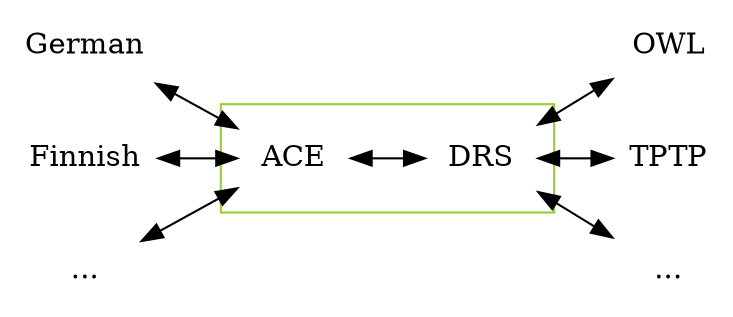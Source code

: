 digraph G {

rankdir = LR;

node [shape = "plaintext"];
edge [arrowsize = 1 color = "black" dir = "both"];

subgraph cluster_0 {
	label = "";
	color = "yellowgreen";

	ACE;
	DRS;
}

German -> ACE;
Finnish -> ACE;
other_nl -> ACE;

ACE -> DRS;

DRS -> OWL;
DRS -> TPTP;
DRS -> other_fl;

other_nl [label = "..."];
other_fl [label = "..."];

}
